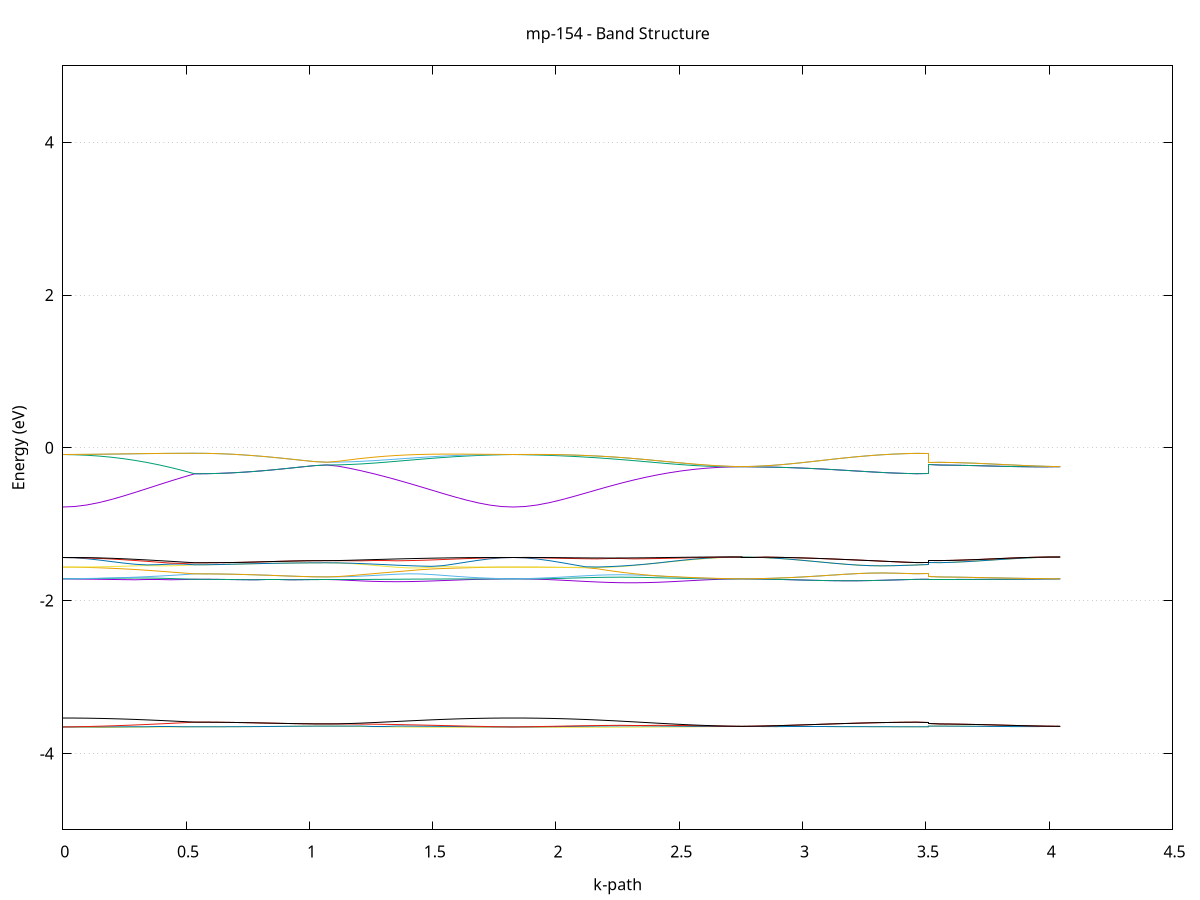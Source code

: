 set title 'mp-154 - Band Structure'
set xlabel 'k-path'
set ylabel 'Energy (eV)'
set grid y
set yrange [-5:5]
set terminal png size 800,600
set output 'mp-154_bands_gnuplot.png'
plot '-' using 1:2 with lines notitle, '-' using 1:2 with lines notitle, '-' using 1:2 with lines notitle, '-' using 1:2 with lines notitle, '-' using 1:2 with lines notitle, '-' using 1:2 with lines notitle, '-' using 1:2 with lines notitle, '-' using 1:2 with lines notitle, '-' using 1:2 with lines notitle, '-' using 1:2 with lines notitle, '-' using 1:2 with lines notitle, '-' using 1:2 with lines notitle, '-' using 1:2 with lines notitle, '-' using 1:2 with lines notitle, '-' using 1:2 with lines notitle, '-' using 1:2 with lines notitle, '-' using 1:2 with lines notitle, '-' using 1:2 with lines notitle, '-' using 1:2 with lines notitle, '-' using 1:2 with lines notitle, '-' using 1:2 with lines notitle, '-' using 1:2 with lines notitle, '-' using 1:2 with lines notitle, '-' using 1:2 with lines notitle, '-' using 1:2 with lines notitle, '-' using 1:2 with lines notitle, '-' using 1:2 with lines notitle, '-' using 1:2 with lines notitle, '-' using 1:2 with lines notitle, '-' using 1:2 with lines notitle, '-' using 1:2 with lines notitle, '-' using 1:2 with lines notitle, '-' using 1:2 with lines notitle, '-' using 1:2 with lines notitle, '-' using 1:2 with lines notitle, '-' using 1:2 with lines notitle, '-' using 1:2 with lines notitle, '-' using 1:2 with lines notitle, '-' using 1:2 with lines notitle, '-' using 1:2 with lines notitle, '-' using 1:2 with lines notitle, '-' using 1:2 with lines notitle
0.000000 -18.252668
0.048634 -18.252468
0.097267 -18.251868
0.145901 -18.250968
0.194535 -18.249768
0.243168 -18.248268
0.291802 -18.246368
0.340436 -18.244368
0.389069 -18.242068
0.437703 -18.239668
0.486337 -18.237168
0.534970 -18.234468
0.534970 -18.234468
0.583604 -18.234468
0.632238 -18.234268
0.680871 -18.233768
0.729505 -18.233168
0.778139 -18.232368
0.826772 -18.231468
0.875406 -18.230468
0.924040 -18.229468
0.972673 -18.228368
1.021307 -18.227468
1.069941 -18.227068
1.069941 -18.227068
1.117226 -18.227868
1.164511 -18.229568
1.211796 -18.231568
1.259081 -18.233768
1.306366 -18.236068
1.353651 -18.238368
1.400937 -18.240668
1.448222 -18.242868
1.495507 -18.244868
1.542792 -18.246768
1.590077 -18.248468
1.637362 -18.249968
1.684647 -18.251068
1.731933 -18.251968
1.779218 -18.252468
1.826503 -18.252668
1.826503 -18.252668
1.875271 -18.252468
1.924039 -18.251968
1.972807 -18.251068
2.021576 -18.249768
2.070344 -18.248268
2.119112 -18.246568
2.167880 -18.244568
2.216648 -18.242468
2.265417 -18.240268
2.314185 -18.237968
2.362953 -18.235768
2.411721 -18.233668
2.460489 -18.231568
2.509258 -18.229868
2.558026 -18.228268
2.606794 -18.227068
2.655562 -18.226168
2.704330 -18.225468
2.753099 -18.225268
2.753099 -18.225268
2.800384 -18.225468
2.847669 -18.225768
2.894954 -18.226268
2.942239 -18.226768
2.989524 -18.227568
3.036809 -18.228368
3.084094 -18.229168
3.131380 -18.230068
3.178665 -18.230968
3.225950 -18.231768
3.273235 -18.232568
3.320520 -18.233268
3.367805 -18.233868
3.415090 -18.234268
3.462376 -18.234468
3.509661 -18.234468
3.509661 -18.227068
3.558294 -18.227068
3.606928 -18.226968
3.655562 -18.226868
3.704195 -18.226768
3.752829 -18.226568
3.801463 -18.226368
3.850096 -18.226168
3.898730 -18.225968
3.947364 -18.225668
3.995997 -18.225468
4.044631 -18.225268
e
0.000000 -18.216168
0.048634 -18.216468
0.097267 -18.217168
0.145901 -18.218068
0.194535 -18.219368
0.243168 -18.220968
0.291802 -18.222768
0.340436 -18.224868
0.389069 -18.227068
0.437703 -18.229468
0.486337 -18.231968
0.534970 -18.234468
0.534970 -18.234468
0.583604 -18.234468
0.632238 -18.234268
0.680871 -18.233768
0.729505 -18.233168
0.778139 -18.232368
0.826772 -18.231468
0.875406 -18.230468
0.924040 -18.229468
0.972673 -18.228368
1.021307 -18.227468
1.069941 -18.227068
1.069941 -18.227068
1.117226 -18.226968
1.164511 -18.226768
1.211796 -18.226268
1.259081 -18.225568
1.306366 -18.224868
1.353651 -18.224068
1.400937 -18.223068
1.448222 -18.222068
1.495507 -18.220968
1.542792 -18.220068
1.590077 -18.219168
1.637362 -18.218268
1.684647 -18.217568
1.731933 -18.216968
1.779218 -18.216468
1.826503 -18.216168
1.826503 -18.216168
1.875271 -18.216468
1.924039 -18.216868
1.972807 -18.217468
2.021576 -18.218068
2.070344 -18.218768
2.119112 -18.219568
2.167880 -18.220368
2.216648 -18.221068
2.265417 -18.221868
2.314185 -18.222668
2.362953 -18.223268
2.411721 -18.223868
2.460489 -18.224468
2.509258 -18.224868
2.558026 -18.225168
2.606794 -18.225368
2.655562 -18.225468
2.704330 -18.225368
2.753099 -18.225268
2.753099 -18.225268
2.800384 -18.225468
2.847669 -18.225768
2.894954 -18.226268
2.942239 -18.226768
2.989524 -18.227568
3.036809 -18.228368
3.084094 -18.229168
3.131380 -18.230068
3.178665 -18.230968
3.225950 -18.231768
3.273235 -18.232568
3.320520 -18.233268
3.367805 -18.233868
3.415090 -18.234268
3.462376 -18.234468
3.509661 -18.234468
3.509661 -18.227068
3.558294 -18.227068
3.606928 -18.226968
3.655562 -18.226868
3.704195 -18.226768
3.752829 -18.226568
3.801463 -18.226368
3.850096 -18.226168
3.898730 -18.225968
3.947364 -18.225668
3.995997 -18.225468
4.044631 -18.225268
e
0.000000 -18.216168
0.048634 -18.216168
0.097267 -18.216168
0.145901 -18.216168
0.194535 -18.216168
0.243168 -18.216068
0.291802 -18.215968
0.340436 -18.215968
0.389069 -18.215868
0.437703 -18.215868
0.486337 -18.215868
0.534970 -18.215768
0.534970 -18.215768
0.583604 -18.215868
0.632238 -18.216168
0.680871 -18.216668
0.729505 -18.217268
0.778139 -18.217968
0.826772 -18.218868
0.875406 -18.219868
0.924040 -18.220868
0.972673 -18.221968
1.021307 -18.222868
1.069941 -18.223268
1.069941 -18.223268
1.117226 -18.223168
1.164511 -18.222968
1.211796 -18.222568
1.259081 -18.222068
1.306366 -18.221568
1.353651 -18.220968
1.400937 -18.220168
1.448222 -18.219468
1.495507 -18.218768
1.542792 -18.218068
1.590077 -18.217468
1.637362 -18.216968
1.684647 -18.216568
1.731933 -18.216368
1.779218 -18.216168
1.826503 -18.216168
1.826503 -18.216168
1.875271 -18.216168
1.924039 -18.216368
1.972807 -18.216668
2.021576 -18.217068
2.070344 -18.217568
2.119112 -18.218168
2.167880 -18.218768
2.216648 -18.219468
2.265417 -18.220168
2.314185 -18.220868
2.362953 -18.221568
2.411721 -18.222268
2.460489 -18.222868
2.509258 -18.223468
2.558026 -18.223968
2.606794 -18.224368
2.655562 -18.224668
2.704330 -18.224968
2.753099 -18.225268
2.753099 -18.225268
2.800384 -18.224868
2.847669 -18.224568
2.894954 -18.224068
2.942239 -18.223468
2.989524 -18.222768
3.036809 -18.221968
3.084094 -18.221168
3.131380 -18.220268
3.178665 -18.219468
3.225950 -18.218568
3.273235 -18.217868
3.320520 -18.217168
3.367805 -18.216568
3.415090 -18.216168
3.462376 -18.215868
3.509661 -18.215768
3.509661 -18.223268
3.558294 -18.223268
3.606928 -18.223268
3.655562 -18.223468
3.704195 -18.223568
3.752829 -18.223768
3.801463 -18.223968
3.850096 -18.224168
3.898730 -18.224368
3.947364 -18.224668
3.995997 -18.224868
4.044631 -18.225268
e
0.000000 -18.216168
0.048634 -18.215968
0.097267 -18.215868
0.145901 -18.215868
0.194535 -18.215768
0.243168 -18.215768
0.291802 -18.215768
0.340436 -18.215868
0.389069 -18.215768
0.437703 -18.215768
0.486337 -18.215768
0.534970 -18.215768
0.534970 -18.215768
0.583604 -18.215868
0.632238 -18.216168
0.680871 -18.216668
0.729505 -18.217268
0.778139 -18.217968
0.826772 -18.218868
0.875406 -18.219868
0.924040 -18.220868
0.972673 -18.221968
1.021307 -18.222868
1.069941 -18.223268
1.069941 -18.223268
1.117226 -18.222668
1.164511 -18.221468
1.211796 -18.220268
1.259081 -18.219168
1.306366 -18.218268
1.353651 -18.217568
1.400937 -18.216968
1.448222 -18.216568
1.495507 -18.216168
1.542792 -18.215968
1.590077 -18.215868
1.637362 -18.215868
1.684647 -18.215768
1.731933 -18.215868
1.779218 -18.215968
1.826503 -18.216168
1.826503 -18.216168
1.875271 -18.215968
1.924039 -18.215868
1.972807 -18.215868
2.021576 -18.216068
2.070344 -18.216368
2.119112 -18.216768
2.167880 -18.217268
2.216648 -18.217868
2.265417 -18.218568
2.314185 -18.219368
2.362953 -18.220068
2.411721 -18.220868
2.460489 -18.221668
2.509258 -18.222468
2.558026 -18.223168
2.606794 -18.223868
2.655562 -18.224368
2.704330 -18.224868
2.753099 -18.225268
2.753099 -18.225268
2.800384 -18.224868
2.847669 -18.224568
2.894954 -18.224068
2.942239 -18.223468
2.989524 -18.222768
3.036809 -18.221968
3.084094 -18.221168
3.131380 -18.220268
3.178665 -18.219468
3.225950 -18.218568
3.273235 -18.217868
3.320520 -18.217168
3.367805 -18.216568
3.415090 -18.216168
3.462376 -18.215868
3.509661 -18.215768
3.509661 -18.223268
3.558294 -18.223268
3.606928 -18.223268
3.655562 -18.223468
3.704195 -18.223568
3.752829 -18.223768
3.801463 -18.223968
3.850096 -18.224168
3.898730 -18.224368
3.947364 -18.224668
3.995997 -18.224868
4.044631 -18.225268
e
0.000000 -3.653868
0.048634 -3.655568
0.097267 -3.656568
0.145901 -3.657068
0.194535 -3.657068
0.243168 -3.656668
0.291802 -3.656068
0.340436 -3.655268
0.389069 -3.654268
0.437703 -3.653368
0.486337 -3.652568
0.534970 -3.651868
0.534970 -3.651868
0.583604 -3.651768
0.632238 -3.651468
0.680871 -3.650868
0.729505 -3.650168
0.778139 -3.649168
0.826772 -3.647968
0.875406 -3.646568
0.924040 -3.645268
0.972673 -3.643968
1.021307 -3.643068
1.069941 -3.642768
1.069941 -3.642768
1.117226 -3.643468
1.164511 -3.645268
1.211796 -3.647568
1.259081 -3.649768
1.306366 -3.651868
1.353651 -3.653668
1.400937 -3.655168
1.448222 -3.656368
1.495507 -3.657268
1.542792 -3.657868
1.590077 -3.658168
1.637362 -3.658068
1.684647 -3.657668
1.731933 -3.656868
1.779218 -3.655668
1.826503 -3.653868
1.826503 -3.653868
1.875271 -3.655668
1.924039 -3.657068
1.972807 -3.657968
2.021576 -3.658368
2.070344 -3.658468
2.119112 -3.658268
2.167880 -3.657868
2.216648 -3.657368
2.265417 -3.656768
2.314185 -3.656068
2.362953 -3.655368
2.411721 -3.654668
2.460489 -3.653968
2.509258 -3.653168
2.558026 -3.652268
2.606794 -3.651068
2.655562 -3.649668
2.704330 -3.648068
2.753099 -3.646268
2.753099 -3.646268
2.800384 -3.647768
2.847669 -3.648868
2.894954 -3.649468
2.942239 -3.649668
2.989524 -3.649668
3.036809 -3.649568
3.084094 -3.649568
3.131380 -3.649468
3.178665 -3.649668
3.225950 -3.649868
3.273235 -3.650268
3.320520 -3.650668
3.367805 -3.651168
3.415090 -3.651568
3.462376 -3.651768
3.509661 -3.651868
3.509661 -3.642768
3.558294 -3.642868
3.606928 -3.643568
3.655562 -3.644468
3.704195 -3.645568
3.752829 -3.646768
3.801463 -3.647868
3.850096 -3.648668
3.898730 -3.648968
3.947364 -3.648768
3.995997 -3.647768
4.044631 -3.646268
e
0.000000 -3.653868
0.048634 -3.653768
0.097267 -3.653568
0.145901 -3.653168
0.194535 -3.652668
0.243168 -3.652168
0.291802 -3.651668
0.340436 -3.651368
0.389069 -3.651168
0.437703 -3.651168
0.486337 -3.651468
0.534970 -3.651868
0.534970 -3.651868
0.583604 -3.651768
0.632238 -3.651468
0.680871 -3.650868
0.729505 -3.650168
0.778139 -3.649168
0.826772 -3.647968
0.875406 -3.646568
0.924040 -3.645268
0.972673 -3.643968
1.021307 -3.643068
1.069941 -3.642768
1.069941 -3.642768
1.117226 -3.642668
1.164511 -3.642468
1.211796 -3.642168
1.259081 -3.641968
1.306366 -3.641968
1.353651 -3.642068
1.400937 -3.642568
1.448222 -3.643568
1.495507 -3.644768
1.542792 -3.646368
1.590077 -3.648068
1.637362 -3.649868
1.684647 -3.651468
1.731933 -3.652768
1.779218 -3.653568
1.826503 -3.653868
1.826503 -3.653868
1.875271 -3.653568
1.924039 -3.652468
1.972807 -3.650668
2.021576 -3.648568
2.070344 -3.646168
2.119112 -3.643868
2.167880 -3.641868
2.216648 -3.640368
2.265417 -3.639568
2.314185 -3.639368
2.362953 -3.639968
2.411721 -3.641168
2.460489 -3.642668
2.509258 -3.644468
2.558026 -3.646068
2.606794 -3.647268
2.655562 -3.647968
2.704330 -3.647568
2.753099 -3.646268
2.753099 -3.646268
2.800384 -3.647768
2.847669 -3.648868
2.894954 -3.649468
2.942239 -3.649668
2.989524 -3.649668
3.036809 -3.649568
3.084094 -3.649568
3.131380 -3.649468
3.178665 -3.649668
3.225950 -3.649868
3.273235 -3.650268
3.320520 -3.650668
3.367805 -3.651168
3.415090 -3.651568
3.462376 -3.651768
3.509661 -3.651868
3.509661 -3.642768
3.558294 -3.642868
3.606928 -3.643568
3.655562 -3.644468
3.704195 -3.645568
3.752829 -3.646768
3.801463 -3.647868
3.850096 -3.648668
3.898730 -3.648968
3.947364 -3.648768
3.995997 -3.647768
4.044631 -3.646268
e
0.000000 -3.653868
0.048634 -3.651568
0.097267 -3.648468
0.145901 -3.644468
0.194535 -3.639868
0.243168 -3.634368
0.291802 -3.628268
0.340436 -3.621568
0.389069 -3.614268
0.437703 -3.606768
0.486337 -3.598868
0.534970 -3.590968
0.534970 -3.590968
0.583604 -3.591368
0.632238 -3.592568
0.680871 -3.594468
0.729505 -3.596968
0.778139 -3.599868
0.826772 -3.603068
0.875406 -3.606268
0.924040 -3.609368
0.972673 -3.611968
1.021307 -3.613768
1.069941 -3.614368
1.069941 -3.614368
1.117226 -3.614568
1.164511 -3.615268
1.211796 -3.616368
1.259081 -3.617968
1.306366 -3.620068
1.353651 -3.622468
1.400937 -3.625368
1.448222 -3.628468
1.495507 -3.631968
1.542792 -3.635568
1.590077 -3.639168
1.637362 -3.642768
1.684647 -3.646168
1.731933 -3.649168
1.779218 -3.651768
1.826503 -3.653868
1.826503 -3.653868
1.875271 -3.651668
1.924039 -3.649168
1.972807 -3.646368
2.021576 -3.643468
2.070344 -3.640668
2.119112 -3.637968
2.167880 -3.635568
2.216648 -3.633768
2.265417 -3.632468
2.314185 -3.631768
2.362953 -3.631768
2.411721 -3.632468
2.460489 -3.633668
2.509258 -3.635268
2.558026 -3.637268
2.606794 -3.639568
2.655562 -3.641768
2.704330 -3.644068
2.753099 -3.646268
2.753099 -3.646268
2.800384 -3.643868
2.847669 -3.640868
2.894954 -3.637168
2.942239 -3.632868
2.989524 -3.628168
3.036809 -3.623168
3.084094 -3.618068
3.131380 -3.612968
3.178665 -3.608268
3.225950 -3.603868
3.273235 -3.600068
3.320520 -3.596868
3.367805 -3.594368
3.415090 -3.592468
3.462376 -3.591368
3.509661 -3.590968
3.509661 -3.614368
3.558294 -3.614868
3.606928 -3.616368
3.655562 -3.618768
3.704195 -3.621868
3.752829 -3.625468
3.801463 -3.629468
3.850096 -3.633468
3.898730 -3.637368
3.947364 -3.640868
3.995997 -3.643768
4.044631 -3.646268
e
0.000000 -3.536968
0.048634 -3.537468
0.097267 -3.539068
0.145901 -3.541768
0.194535 -3.545468
0.243168 -3.549968
0.291802 -3.555268
0.340436 -3.561568
0.389069 -3.568268
0.437703 -3.575568
0.486337 -3.583168
0.534970 -3.590968
0.534970 -3.590968
0.583604 -3.591368
0.632238 -3.592568
0.680871 -3.594468
0.729505 -3.596968
0.778139 -3.599868
0.826772 -3.603068
0.875406 -3.606268
0.924040 -3.609368
0.972673 -3.611968
1.021307 -3.613768
1.069941 -3.614368
1.069941 -3.614368
1.117226 -3.612968
1.164511 -3.609068
1.211796 -3.603568
1.259081 -3.596968
1.306366 -3.589768
1.353651 -3.582368
1.400937 -3.574868
1.448222 -3.567668
1.495507 -3.560868
1.542792 -3.554768
1.590077 -3.549468
1.637362 -3.544968
1.684647 -3.541468
1.731933 -3.538968
1.779218 -3.537468
1.826503 -3.536968
1.826503 -3.536968
1.875271 -3.537468
1.924039 -3.539168
1.972807 -3.541868
2.021576 -3.545568
2.070344 -3.550368
2.119112 -3.556168
2.167880 -3.562868
2.216648 -3.570268
2.265417 -3.578468
2.314185 -3.586968
2.362953 -3.595768
2.411721 -3.604568
2.460489 -3.613068
2.509258 -3.621068
2.558026 -3.628268
2.606794 -3.634568
2.655562 -3.639668
2.704330 -3.643568
2.753099 -3.646268
2.753099 -3.646268
2.800384 -3.643868
2.847669 -3.640868
2.894954 -3.637168
2.942239 -3.632868
2.989524 -3.628168
3.036809 -3.623168
3.084094 -3.618068
3.131380 -3.612968
3.178665 -3.608268
3.225950 -3.603868
3.273235 -3.600068
3.320520 -3.596868
3.367805 -3.594368
3.415090 -3.592468
3.462376 -3.591368
3.509661 -3.590968
3.509661 -3.614368
3.558294 -3.614868
3.606928 -3.616368
3.655562 -3.618768
3.704195 -3.621868
3.752829 -3.625468
3.801463 -3.629468
3.850096 -3.633468
3.898730 -3.637368
3.947364 -3.640868
3.995997 -3.643768
4.044631 -3.646268
e
0.000000 -1.714568
0.048634 -1.716468
0.097267 -1.718468
0.145901 -1.720768
0.194535 -1.723068
0.243168 -1.725368
0.291802 -1.727168
0.340436 -1.728368
0.389069 -1.728368
0.437703 -1.727168
0.486337 -1.724468
0.534970 -1.720568
0.534970 -1.720568
0.583604 -1.721068
0.632238 -1.722368
0.680871 -1.724168
0.729505 -1.726068
0.778139 -1.727668
0.826772 -1.728468
0.875406 -1.728468
0.924040 -1.727568
0.972673 -1.725968
1.021307 -1.724368
1.069941 -1.723768
1.069941 -1.723768
1.117226 -1.727568
1.164511 -1.735068
1.211796 -1.742368
1.259081 -1.747968
1.306366 -1.751368
1.353651 -1.752368
1.400937 -1.751068
1.448222 -1.747868
1.495507 -1.743168
1.542792 -1.737568
1.590077 -1.731768
1.637362 -1.726168
1.684647 -1.721368
1.731933 -1.717768
1.779218 -1.715868
1.826503 -1.714568
1.826503 -1.714568
1.875271 -1.715868
1.924039 -1.719568
1.972807 -1.725268
2.021576 -1.732568
2.070344 -1.740768
2.119112 -1.749068
2.167880 -1.756468
2.216648 -1.762368
2.265417 -1.765868
2.314185 -1.766768
2.362953 -1.764768
2.411721 -1.760168
2.460489 -1.753368
2.509258 -1.745268
2.558026 -1.736668
2.606794 -1.728568
2.655562 -1.721868
2.704330 -1.717368
2.753099 -1.714968
2.753099 -1.714968
2.800384 -1.716668
2.847669 -1.718868
2.894954 -1.721968
2.942239 -1.725668
2.989524 -1.729768
3.036809 -1.733668
3.084094 -1.737068
3.131380 -1.739368
3.178665 -1.740368
3.225950 -1.739868
3.273235 -1.737768
3.320520 -1.734268
3.367805 -1.729968
3.415090 -1.725468
3.462376 -1.721968
3.509661 -1.720568
3.509661 -1.723768
3.558294 -1.723668
3.606928 -1.723368
3.655562 -1.722968
3.704195 -1.722368
3.752829 -1.721668
3.801463 -1.720868
3.850096 -1.719968
3.898730 -1.718968
3.947364 -1.717768
3.995997 -1.716468
4.044631 -1.714968
e
0.000000 -1.714568
0.048634 -1.714068
0.097267 -1.712468
0.145901 -1.710168
0.194535 -1.707568
0.243168 -1.705268
0.291802 -1.703868
0.340436 -1.704268
0.389069 -1.706668
0.437703 -1.710768
0.486337 -1.715768
0.534970 -1.720568
0.534970 -1.720568
0.583604 -1.721068
0.632238 -1.722368
0.680871 -1.724168
0.729505 -1.726068
0.778139 -1.727668
0.826772 -1.728468
0.875406 -1.728468
0.924040 -1.727568
0.972673 -1.725968
1.021307 -1.724368
1.069941 -1.723768
1.069941 -1.723768
1.117226 -1.723668
1.164511 -1.723468
1.211796 -1.723068
1.259081 -1.722268
1.306366 -1.721368
1.353651 -1.720268
1.400937 -1.719168
1.448222 -1.718268
1.495507 -1.717568
1.542792 -1.717168
1.590077 -1.716868
1.637362 -1.716768
1.684647 -1.716568
1.731933 -1.716268
1.779218 -1.715368
1.826503 -1.714568
1.826503 -1.714568
1.875271 -1.715568
1.924039 -1.714768
1.972807 -1.712368
2.021576 -1.708868
2.070344 -1.704568
2.119112 -1.700168
2.167880 -1.696468
2.216648 -1.694068
2.265417 -1.693368
2.314185 -1.694468
2.362953 -1.696968
2.411721 -1.700468
2.460489 -1.704368
2.509258 -1.708168
2.558026 -1.711568
2.606794 -1.714068
2.655562 -1.715568
2.704330 -1.715968
2.753099 -1.714968
2.753099 -1.714968
2.800384 -1.716668
2.847669 -1.718868
2.894954 -1.721968
2.942239 -1.725668
2.989524 -1.729768
3.036809 -1.733668
3.084094 -1.737068
3.131380 -1.739368
3.178665 -1.740368
3.225950 -1.739868
3.273235 -1.737768
3.320520 -1.734268
3.367805 -1.729968
3.415090 -1.725468
3.462376 -1.721968
3.509661 -1.720568
3.509661 -1.723768
3.558294 -1.723668
3.606928 -1.723368
3.655562 -1.722968
3.704195 -1.722368
3.752829 -1.721668
3.801463 -1.720868
3.850096 -1.719968
3.898730 -1.718968
3.947364 -1.717768
3.995997 -1.716468
4.044631 -1.714968
e
0.000000 -1.714568
0.048634 -1.712668
0.097267 -1.710368
0.145901 -1.707468
0.194535 -1.703768
0.243168 -1.699268
0.291802 -1.693668
0.340436 -1.686968
0.389069 -1.679168
0.437703 -1.670368
0.486337 -1.660468
0.534970 -1.649668
0.534970 -1.649668
0.583604 -1.650168
0.632238 -1.651668
0.680871 -1.654168
0.729505 -1.657668
0.778139 -1.662068
0.826772 -1.667368
0.875406 -1.673168
0.924040 -1.679068
0.972673 -1.684468
1.021307 -1.688368
1.069941 -1.689868
1.069941 -1.689868
1.117226 -1.688668
1.164511 -1.684968
1.211796 -1.679068
1.259081 -1.671368
1.306366 -1.662668
1.353651 -1.654368
1.400937 -1.649368
1.448222 -1.650968
1.495507 -1.658768
1.542792 -1.669668
1.590077 -1.681168
1.637362 -1.691768
1.684647 -1.700668
1.731933 -1.707368
1.779218 -1.711968
1.826503 -1.714568
1.826503 -1.714568
1.875271 -1.711768
1.924039 -1.707068
1.972807 -1.700568
2.021576 -1.692668
2.070344 -1.683868
2.119112 -1.674968
2.167880 -1.667368
2.216648 -1.662668
2.265417 -1.661768
2.314185 -1.664568
2.362953 -1.669968
2.411721 -1.676868
2.460489 -1.687368
2.509258 -1.696068
2.558026 -1.702768
2.606794 -1.707768
2.655562 -1.711268
2.704330 -1.713468
2.753099 -1.714968
2.753099 -1.714968
2.800384 -1.713168
2.847669 -1.710168
2.894954 -1.705668
2.942239 -1.699668
2.989524 -1.692168
3.036809 -1.683468
3.084094 -1.673868
3.131380 -1.663768
3.178665 -1.654068
3.225950 -1.645668
3.273235 -1.640068
3.320520 -1.638368
3.367805 -1.640368
3.415090 -1.644368
3.462376 -1.648168
3.509661 -1.649668
3.509661 -1.689868
3.558294 -1.690468
3.606928 -1.692068
3.655562 -1.694468
3.704195 -1.697368
3.752829 -1.700468
3.801463 -1.703468
3.850096 -1.706368
3.898730 -1.708968
3.947364 -1.711268
3.995997 -1.713268
4.044631 -1.714968
e
0.000000 -1.561668
0.048634 -1.562668
0.097267 -1.565468
0.145901 -1.570068
0.194535 -1.576268
0.243168 -1.583868
0.291802 -1.592668
0.340436 -1.602868
0.389069 -1.614168
0.437703 -1.626168
0.486337 -1.638168
0.534970 -1.649668
0.534970 -1.649668
0.583604 -1.650168
0.632238 -1.651668
0.680871 -1.654168
0.729505 -1.657668
0.778139 -1.662068
0.826772 -1.667368
0.875406 -1.673168
0.924040 -1.679068
0.972673 -1.684468
1.021307 -1.688368
1.069941 -1.689868
1.069941 -1.689868
1.117226 -1.684968
1.164511 -1.673968
1.211796 -1.660968
1.259081 -1.647568
1.306366 -1.634468
1.353651 -1.621768
1.400937 -1.608968
1.448222 -1.596168
1.495507 -1.586168
1.542792 -1.579668
1.590077 -1.574568
1.637362 -1.570268
1.684647 -1.566668
1.731933 -1.563968
1.779218 -1.562268
1.826503 -1.561668
1.826503 -1.561668
1.875271 -1.561968
1.924039 -1.562768
1.972807 -1.564168
2.021576 -1.565868
2.070344 -1.567568
2.119112 -1.568568
2.167880 -1.583468
2.216648 -1.607468
2.265417 -1.628768
2.314185 -1.647368
2.362953 -1.663168
2.411721 -1.676468
2.460489 -1.684268
2.509258 -1.691568
2.558026 -1.698368
2.606794 -1.704268
2.655562 -1.709168
2.704330 -1.712768
2.753099 -1.714968
2.753099 -1.714968
2.800384 -1.713168
2.847669 -1.710168
2.894954 -1.705668
2.942239 -1.699668
2.989524 -1.692168
3.036809 -1.683468
3.084094 -1.673868
3.131380 -1.663768
3.178665 -1.654068
3.225950 -1.645668
3.273235 -1.640068
3.320520 -1.638368
3.367805 -1.640368
3.415090 -1.644368
3.462376 -1.648168
3.509661 -1.649668
3.509661 -1.689868
3.558294 -1.690468
3.606928 -1.692068
3.655562 -1.694468
3.704195 -1.697368
3.752829 -1.700468
3.801463 -1.703468
3.850096 -1.706368
3.898730 -1.708968
3.947364 -1.711268
3.995997 -1.713268
4.044631 -1.714968
e
0.000000 -1.561668
0.048634 -1.561268
0.097267 -1.559768
0.145901 -1.557468
0.194535 -1.554168
0.243168 -1.550068
0.291802 -1.545268
0.340436 -1.542268
0.389069 -1.544668
0.437703 -1.544268
0.486337 -1.539468
0.534970 -1.531368
0.534970 -1.531368
0.583604 -1.530468
0.632238 -1.527868
0.680871 -1.524268
0.729505 -1.520368
0.778139 -1.516668
0.826772 -1.513468
0.875406 -1.510668
0.924040 -1.508268
0.972673 -1.506468
1.021307 -1.505368
1.069941 -1.504968
1.069941 -1.504968
1.117226 -1.507668
1.164511 -1.514968
1.211796 -1.525368
1.259081 -1.537768
1.306366 -1.551068
1.353651 -1.563268
1.400937 -1.571668
1.448222 -1.572468
1.495507 -1.562668
1.542792 -1.556268
1.590077 -1.558168
1.637362 -1.559668
1.684647 -1.560668
1.731933 -1.561268
1.779218 -1.561568
1.826503 -1.561668
1.826503 -1.561668
1.875271 -1.561968
1.924039 -1.562568
1.972807 -1.563268
2.021576 -1.563968
2.070344 -1.564068
2.119112 -1.563068
2.167880 -1.567468
2.216648 -1.562968
2.265417 -1.554068
2.314185 -1.541068
2.362953 -1.525068
2.411721 -1.508468
2.460489 -1.492868
2.509258 -1.477168
2.558026 -1.462468
2.606794 -1.449668
2.655562 -1.439368
2.704330 -1.432568
2.753099 -1.429468
2.753099 -1.429468
2.800384 -1.431868
2.847669 -1.437268
2.894954 -1.445868
2.942239 -1.456868
2.989524 -1.469768
3.036809 -1.483768
3.084094 -1.498168
3.131380 -1.512168
3.178665 -1.524968
3.225950 -1.535568
3.273235 -1.542568
3.320520 -1.545068
3.367805 -1.543168
3.415090 -1.538568
3.462376 -1.533668
3.509661 -1.531368
3.509661 -1.504968
3.558294 -1.503268
3.606928 -1.498668
3.655562 -1.491368
3.704195 -1.482268
3.752829 -1.472068
3.801463 -1.461668
3.850096 -1.451868
3.898730 -1.443168
3.947364 -1.436368
3.995997 -1.431768
4.044631 -1.429468
e
0.000000 -1.435868
0.048634 -1.439968
0.097267 -1.451468
0.145901 -1.468368
0.194535 -1.487968
0.243168 -1.507368
0.291802 -1.523768
0.340436 -1.532668
0.389069 -1.529168
0.437703 -1.521868
0.486337 -1.521068
0.534970 -1.531368
0.534970 -1.531368
0.583604 -1.530468
0.632238 -1.527868
0.680871 -1.524268
0.729505 -1.520368
0.778139 -1.516668
0.826772 -1.513468
0.875406 -1.510668
0.924040 -1.508268
0.972673 -1.506468
1.021307 -1.505368
1.069941 -1.504968
1.069941 -1.504968
1.117226 -1.506168
1.164511 -1.509868
1.211796 -1.515268
1.259081 -1.521968
1.306366 -1.529068
1.353651 -1.536168
1.400937 -1.542568
1.448222 -1.547868
1.495507 -1.551668
1.542792 -1.542068
1.590077 -1.519368
1.637362 -1.495268
1.684647 -1.472468
1.731933 -1.453268
1.779218 -1.440368
1.826503 -1.435868
1.826503 -1.435868
1.875271 -1.440868
1.924039 -1.455268
1.972807 -1.476668
2.021576 -1.502368
2.070344 -1.529968
2.119112 -1.557368
2.167880 -1.560268
2.216648 -1.555168
2.265417 -1.547168
2.314185 -1.536468
2.362953 -1.523368
2.411721 -1.507568
2.460489 -1.489768
2.509258 -1.472768
2.558026 -1.457568
2.606794 -1.445068
2.655562 -1.435868
2.704330 -1.430868
2.753099 -1.429468
2.753099 -1.429468
2.800384 -1.431868
2.847669 -1.437268
2.894954 -1.445868
2.942239 -1.456868
2.989524 -1.469768
3.036809 -1.483768
3.084094 -1.498168
3.131380 -1.512168
3.178665 -1.524968
3.225950 -1.535568
3.273235 -1.542568
3.320520 -1.545068
3.367805 -1.543168
3.415090 -1.538568
3.462376 -1.533668
3.509661 -1.531368
3.509661 -1.504968
3.558294 -1.503268
3.606928 -1.498668
3.655562 -1.491368
3.704195 -1.482268
3.752829 -1.472068
3.801463 -1.461668
3.850096 -1.451868
3.898730 -1.443168
3.947364 -1.436368
3.995997 -1.431768
4.044631 -1.429468
e
0.000000 -1.435868
0.048634 -1.437868
0.097267 -1.441768
0.145901 -1.447568
0.194535 -1.455068
0.243168 -1.464168
0.291802 -1.474468
0.340436 -1.485768
0.389069 -1.497668
0.437703 -1.509568
0.486337 -1.513568
0.534970 -1.504568
0.534970 -1.504568
0.583604 -1.504368
0.632238 -1.503368
0.680871 -1.501668
0.729505 -1.498868
0.778139 -1.495068
0.826772 -1.490668
0.875406 -1.486268
0.924040 -1.482468
0.972673 -1.479468
1.021307 -1.477568
1.069941 -1.476968
1.069941 -1.476968
1.117226 -1.477268
1.164511 -1.478168
1.211796 -1.479268
1.259081 -1.480068
1.306366 -1.480068
1.353651 -1.478968
1.400937 -1.476468
1.448222 -1.472668
1.495507 -1.467768
1.542792 -1.461968
1.590077 -1.455868
1.637362 -1.449968
1.684647 -1.444668
1.731933 -1.440468
1.779218 -1.437468
1.826503 -1.435868
1.826503 -1.435868
1.875271 -1.437368
1.924039 -1.439768
1.972807 -1.442768
2.021576 -1.446068
2.070344 -1.449168
2.119112 -1.451968
2.167880 -1.453868
2.216648 -1.454868
2.265417 -1.454868
2.314185 -1.453768
2.362953 -1.451768
2.411721 -1.449068
2.460489 -1.445768
2.509258 -1.442368
2.558026 -1.438868
2.606794 -1.435668
2.655562 -1.432968
2.704330 -1.430668
2.753099 -1.429468
2.753099 -1.429468
2.800384 -1.429468
2.847669 -1.430868
2.894954 -1.433168
2.942239 -1.436368
2.989524 -1.440368
3.036809 -1.445068
3.084094 -1.450468
3.131380 -1.456368
3.178665 -1.462668
3.225950 -1.469368
3.273235 -1.476168
3.320520 -1.483168
3.367805 -1.490168
3.415090 -1.496768
3.462376 -1.502168
3.509661 -1.504568
3.509661 -1.476968
3.558294 -1.475968
3.606928 -1.473168
3.655562 -1.468668
3.704195 -1.462868
3.752829 -1.456268
3.801463 -1.449268
3.850096 -1.442468
3.898730 -1.436668
3.947364 -1.432268
3.995997 -1.429768
4.044631 -1.429468
e
0.000000 -1.435868
0.048634 -1.435668
0.097267 -1.437368
0.145901 -1.440668
0.194535 -1.445568
0.243168 -1.451868
0.291802 -1.459268
0.340436 -1.467568
0.389069 -1.476468
0.437703 -1.485868
0.486337 -1.495268
0.534970 -1.504568
0.534970 -1.504568
0.583604 -1.504368
0.632238 -1.503368
0.680871 -1.501668
0.729505 -1.498868
0.778139 -1.495068
0.826772 -1.490668
0.875406 -1.486268
0.924040 -1.482468
0.972673 -1.479468
1.021307 -1.477568
1.069941 -1.476968
1.069941 -1.476968
1.117226 -1.475468
1.164511 -1.471868
1.211796 -1.467568
1.259081 -1.463168
1.306366 -1.458968
1.353651 -1.454868
1.400937 -1.451168
1.448222 -1.447768
1.495507 -1.444668
1.542792 -1.441968
1.590077 -1.439668
1.637362 -1.437868
1.684647 -1.436468
1.731933 -1.435568
1.779218 -1.435268
1.826503 -1.435868
1.826503 -1.435868
1.875271 -1.435168
1.924039 -1.435468
1.972807 -1.436468
2.021576 -1.437968
2.070344 -1.439668
2.119112 -1.441068
2.167880 -1.442068
2.216648 -1.442468
2.265417 -1.442168
2.314185 -1.441168
2.362953 -1.439568
2.411721 -1.437668
2.460489 -1.435468
2.509258 -1.433368
2.558026 -1.431468
2.606794 -1.429968
2.655562 -1.429068
2.704330 -1.428968
2.753099 -1.429468
2.753099 -1.429468
2.800384 -1.429468
2.847669 -1.430868
2.894954 -1.433168
2.942239 -1.436368
2.989524 -1.440368
3.036809 -1.445068
3.084094 -1.450468
3.131380 -1.456368
3.178665 -1.462668
3.225950 -1.469368
3.273235 -1.476168
3.320520 -1.483168
3.367805 -1.490168
3.415090 -1.496768
3.462376 -1.502168
3.509661 -1.504568
3.509661 -1.476968
3.558294 -1.475968
3.606928 -1.473168
3.655562 -1.468668
3.704195 -1.462868
3.752829 -1.456268
3.801463 -1.449268
3.850096 -1.442468
3.898730 -1.436668
3.947364 -1.432268
3.995997 -1.429768
4.044631 -1.429468
e
0.000000 -0.774868
0.048634 -0.768068
0.097267 -0.748268
0.145901 -0.717568
0.194535 -0.678468
0.243168 -0.633568
0.291802 -0.585068
0.340436 -0.534768
0.389069 -0.483968
0.437703 -0.433968
0.486337 -0.385668
0.534970 -0.339868
0.534970 -0.339868
0.583604 -0.338568
0.632238 -0.334768
0.680871 -0.328468
0.729505 -0.319668
0.778139 -0.308768
0.826772 -0.295768
0.875406 -0.281068
0.924040 -0.265068
0.972673 -0.248468
1.021307 -0.232868
1.069941 -0.224668
1.069941 -0.224668
1.117226 -0.240268
1.164511 -0.268668
1.211796 -0.301668
1.259081 -0.337868
1.306366 -0.376868
1.353651 -0.418368
1.400937 -0.461968
1.448222 -0.507068
1.495507 -0.552968
1.542792 -0.598768
1.590077 -0.643268
1.637362 -0.684668
1.684647 -0.720968
1.731933 -0.749768
1.779218 -0.768468
1.826503 -0.774868
1.826503 -0.774868
1.875271 -0.768068
1.924039 -0.748268
1.972807 -0.718068
2.021576 -0.680468
2.070344 -0.638068
2.119112 -0.593268
2.167880 -0.547968
2.216648 -0.503568
2.265417 -0.461368
2.314185 -0.421968
2.362953 -0.385968
2.411721 -0.353868
2.460489 -0.325768
2.509258 -0.301968
2.558026 -0.282568
2.606794 -0.267468
2.655562 -0.256668
2.704330 -0.249968
2.753099 -0.246468
2.753099 -0.246468
2.800384 -0.248668
2.847669 -0.251068
2.894954 -0.254268
2.942239 -0.258468
2.989524 -0.263968
3.036809 -0.270568
3.084094 -0.278168
3.131380 -0.286568
3.178665 -0.295568
3.225950 -0.304868
3.273235 -0.313968
3.320520 -0.322368
3.367805 -0.329568
3.415090 -0.335168
3.462376 -0.338668
3.509661 -0.339868
3.509661 -0.224668
3.558294 -0.225268
3.606928 -0.227168
3.655562 -0.229968
3.704195 -0.233468
3.752829 -0.237468
3.801463 -0.241368
3.850096 -0.244768
3.898730 -0.247268
3.947364 -0.248668
3.995997 -0.248368
4.044631 -0.246468
e
0.000000 -0.087568
0.048634 -0.090768
0.097267 -0.097168
0.145901 -0.107668
0.194535 -0.122168
0.243168 -0.140968
0.291802 -0.163968
0.340436 -0.191168
0.389069 -0.222568
0.437703 -0.257968
0.486337 -0.297168
0.534970 -0.339868
0.534970 -0.339868
0.583604 -0.338568
0.632238 -0.334768
0.680871 -0.328468
0.729505 -0.319668
0.778139 -0.308768
0.826772 -0.295768
0.875406 -0.281068
0.924040 -0.265068
0.972673 -0.248468
1.021307 -0.232868
1.069941 -0.224668
1.069941 -0.224668
1.117226 -0.223068
1.164511 -0.218168
1.211796 -0.210568
1.259081 -0.200568
1.306366 -0.188968
1.353651 -0.176168
1.400937 -0.163068
1.448222 -0.150068
1.495507 -0.137668
1.542792 -0.126268
1.590077 -0.116068
1.637362 -0.107268
1.684647 -0.100068
1.731933 -0.094268
1.779218 -0.090168
1.826503 -0.087568
1.826503 -0.087568
1.875271 -0.090168
1.924039 -0.093868
1.972807 -0.098868
2.021576 -0.104968
2.070344 -0.112368
2.119112 -0.121068
2.167880 -0.130968
2.216648 -0.142068
2.265417 -0.154368
2.314185 -0.167368
2.362953 -0.180968
2.411721 -0.194668
2.460489 -0.208068
2.509258 -0.220368
2.558026 -0.231068
2.606794 -0.239468
2.655562 -0.245068
2.704330 -0.247468
2.753099 -0.246468
2.753099 -0.246468
2.800384 -0.248668
2.847669 -0.251068
2.894954 -0.254268
2.942239 -0.258468
2.989524 -0.263968
3.036809 -0.270568
3.084094 -0.278168
3.131380 -0.286568
3.178665 -0.295568
3.225950 -0.304868
3.273235 -0.313968
3.320520 -0.322368
3.367805 -0.329568
3.415090 -0.335168
3.462376 -0.338668
3.509661 -0.339868
3.509661 -0.224668
3.558294 -0.225268
3.606928 -0.227168
3.655562 -0.229968
3.704195 -0.233468
3.752829 -0.237468
3.801463 -0.241368
3.850096 -0.244768
3.898730 -0.247268
3.947364 -0.248668
3.995997 -0.248368
4.044631 -0.246468
e
0.000000 -0.087568
0.048634 -0.087168
0.097267 -0.086168
0.145901 -0.084668
0.194535 -0.082668
0.243168 -0.080468
0.291802 -0.078168
0.340436 -0.075968
0.389069 -0.073968
0.437703 -0.072468
0.486337 -0.071468
0.534970 -0.071068
0.534970 -0.071068
0.583604 -0.072368
0.632238 -0.076468
0.680871 -0.082968
0.729505 -0.092068
0.778139 -0.103368
0.826772 -0.116668
0.875406 -0.131568
0.924040 -0.147768
0.972673 -0.164568
1.021307 -0.180268
1.069941 -0.188568
1.069941 -0.188568
1.117226 -0.187168
1.164511 -0.183068
1.211796 -0.176468
1.259081 -0.167968
1.306366 -0.158168
1.353651 -0.147668
1.400937 -0.136868
1.448222 -0.126468
1.495507 -0.116768
1.542792 -0.108168
1.590077 -0.101068
1.637362 -0.095268
1.684647 -0.091068
1.731933 -0.088668
1.779218 -0.087668
1.826503 -0.087568
1.826503 -0.087568
1.875271 -0.087768
1.924039 -0.088468
1.972807 -0.089868
2.021576 -0.092168
2.070344 -0.095668
2.119112 -0.100668
2.167880 -0.107468
2.216648 -0.116668
2.265417 -0.127668
2.314185 -0.139968
2.362953 -0.153568
2.411721 -0.168668
2.460489 -0.184468
2.509258 -0.200068
2.558026 -0.214468
2.606794 -0.226968
2.655562 -0.236668
2.704330 -0.242968
2.753099 -0.246468
2.753099 -0.246468
2.800384 -0.242668
2.847669 -0.235768
2.894954 -0.225468
2.942239 -0.212168
2.989524 -0.196768
3.036809 -0.180068
3.084094 -0.162868
3.131380 -0.145768
3.178665 -0.129768
3.225950 -0.114968
3.273235 -0.101968
3.320520 -0.091068
3.367805 -0.082368
3.415090 -0.076168
3.462376 -0.072368
3.509661 -0.071068
3.509661 -0.188568
3.558294 -0.189468
3.606928 -0.192268
3.655562 -0.196668
3.704195 -0.202468
3.752829 -0.209368
3.801463 -0.216768
3.850096 -0.224268
3.898730 -0.231468
3.947364 -0.237768
3.995997 -0.242868
4.044631 -0.246468
e
0.000000 -0.087568
0.048634 -0.086068
0.097267 -0.084868
0.145901 -0.083368
0.194535 -0.081568
0.243168 -0.079468
0.291802 -0.077368
0.340436 -0.075368
0.389069 -0.073568
0.437703 -0.072168
0.486337 -0.071368
0.534970 -0.071068
0.534970 -0.071068
0.583604 -0.072368
0.632238 -0.076468
0.680871 -0.082968
0.729505 -0.092068
0.778139 -0.103368
0.826772 -0.116668
0.875406 -0.131568
0.924040 -0.147768
0.972673 -0.164568
1.021307 -0.180268
1.069941 -0.188568
1.069941 -0.188568
1.117226 -0.176068
1.164511 -0.156568
1.211796 -0.138568
1.259081 -0.122968
1.306366 -0.110168
1.353651 -0.099968
1.400937 -0.092268
1.448222 -0.086968
1.495507 -0.083668
1.542792 -0.082168
1.590077 -0.081968
1.637362 -0.082668
1.684647 -0.083968
1.731933 -0.085068
1.779218 -0.086068
1.826503 -0.087568
1.826503 -0.087568
1.875271 -0.086168
1.924039 -0.086068
1.972807 -0.087268
2.021576 -0.089868
2.070344 -0.094068
2.119112 -0.099968
2.167880 -0.107468
2.216648 -0.116168
2.265417 -0.126868
2.314185 -0.139368
2.362953 -0.153468
2.411721 -0.168068
2.460489 -0.182868
2.509258 -0.197568
2.558026 -0.211568
2.606794 -0.224068
2.655562 -0.234368
2.704330 -0.241968
2.753099 -0.246468
2.753099 -0.246468
2.800384 -0.242668
2.847669 -0.235768
2.894954 -0.225468
2.942239 -0.212168
2.989524 -0.196768
3.036809 -0.180068
3.084094 -0.162868
3.131380 -0.145768
3.178665 -0.129768
3.225950 -0.114968
3.273235 -0.101968
3.320520 -0.091068
3.367805 -0.082368
3.415090 -0.076168
3.462376 -0.072368
3.509661 -0.071068
3.509661 -0.188568
3.558294 -0.189468
3.606928 -0.192268
3.655562 -0.196668
3.704195 -0.202468
3.752829 -0.209368
3.801463 -0.216768
3.850096 -0.224268
3.898730 -0.231468
3.947364 -0.237768
3.995997 -0.242868
4.044631 -0.246468
e
0.000000 7.271332
0.048634 7.270032
0.097267 7.276832
0.145901 7.291032
0.194535 7.311632
0.243168 7.337232
0.291802 7.365832
0.340436 7.395532
0.389069 7.422232
0.437703 7.444632
0.486337 7.460232
0.534970 7.466332
0.534970 7.466332
0.583604 7.469632
0.632238 7.479232
0.680871 7.495032
0.729505 7.516432
0.778139 7.542832
0.826772 7.573432
0.875406 7.607432
0.924040 7.643532
0.972673 7.680732
1.021307 7.716832
1.069941 7.742432
1.069941 7.742432
1.117226 7.712132
1.164511 7.671532
1.211796 7.629832
1.259081 7.588032
1.306366 7.546632
1.353651 7.506132
1.400937 7.467132
1.448222 7.430032
1.495507 7.395332
1.542792 7.363532
1.590077 7.335132
1.637362 7.310532
1.684647 7.290532
1.731933 7.276532
1.779218 7.269932
1.826503 7.271332
1.826503 7.271332
1.875271 7.270032
1.924039 7.277532
1.972807 7.293332
2.021576 7.317132
2.070344 7.346332
2.119112 7.377032
2.167880 7.411532
2.216648 7.449032
2.265417 7.488432
2.314185 7.529032
2.362953 7.569432
2.411721 7.608632
2.460489 7.645532
2.509258 7.678932
2.558026 7.707932
2.606794 7.731632
2.655562 7.749032
2.704330 7.759832
2.753099 7.763532
2.753099 7.763532
2.800384 7.761632
2.847669 7.756432
2.894954 7.747132
2.942239 7.733432
2.989524 7.714532
3.036809 7.690732
3.084094 7.662732
3.131380 7.632032
3.178665 7.600232
3.225950 7.569332
3.273235 7.540532
3.320520 7.515232
3.367805 7.494432
3.415090 7.479032
3.462376 7.469532
3.509661 7.466332
3.509661 7.742432
3.558294 7.743132
3.606928 7.744932
3.655562 7.747732
3.704195 7.750932
3.752829 7.754132
3.801463 7.756932
3.850096 7.759132
3.898730 7.760732
3.947364 7.761832
3.995997 7.762732
4.044631 7.763532
e
0.000000 7.271332
0.048634 7.274432
0.097267 7.283632
0.145901 7.298632
0.194535 7.318432
0.243168 7.342332
0.291802 7.368732
0.340436 7.396132
0.389069 7.423432
0.437703 7.446532
0.486337 7.461632
0.534970 7.466332
0.534970 7.466332
0.583604 7.469632
0.632238 7.479232
0.680871 7.495032
0.729505 7.516432
0.778139 7.542832
0.826772 7.573432
0.875406 7.607432
0.924040 7.643532
0.972673 7.680732
1.021307 7.716832
1.069941 7.742432
1.069941 7.742432
1.117226 7.734132
1.164511 7.713032
1.211796 7.682632
1.259081 7.645432
1.306366 7.603232
1.353651 7.558232
1.400937 7.512132
1.448222 7.466432
1.495507 7.422932
1.542792 7.383132
1.590077 7.348232
1.637362 7.319732
1.684647 7.298132
1.731933 7.283132
1.779218 7.274232
1.826503 7.271332
1.826503 7.271332
1.875271 7.274432
1.924039 7.283732
1.972807 7.299132
2.021576 7.320132
2.070344 7.348132
2.119112 7.385532
2.167880 7.428032
2.216648 7.474432
2.265417 7.523232
2.314185 7.572832
2.362953 7.621432
2.411721 7.667132
2.460489 7.707432
2.509258 7.738832
2.558026 7.757932
2.606794 7.764932
2.655562 7.765132
2.704330 7.763732
2.753099 7.763532
2.753099 7.763532
2.800384 7.761632
2.847669 7.756432
2.894954 7.747132
2.942239 7.733432
2.989524 7.714532
3.036809 7.690732
3.084094 7.662732
3.131380 7.632032
3.178665 7.600332
3.225950 7.569332
3.273235 7.540532
3.320520 7.515232
3.367805 7.494432
3.415090 7.479032
3.462376 7.469532
3.509661 7.466332
3.509661 7.742432
3.558294 7.743132
3.606928 7.744932
3.655562 7.747732
3.704195 7.750932
3.752829 7.754132
3.801463 7.756932
3.850096 7.759132
3.898730 7.760732
3.947364 7.761832
3.995997 7.762732
4.044631 7.763532
e
0.000000 7.271332
0.048634 7.281132
0.097267 7.299732
0.145901 7.326832
0.194535 7.362132
0.243168 7.404932
0.291802 7.454432
0.340436 7.509432
0.389069 7.568632
0.437703 7.630432
0.486337 7.692532
0.534970 7.751532
0.534970 7.751532
0.583604 7.753032
0.632238 7.757432
0.680871 7.764532
0.729505 7.773632
0.778139 7.783932
0.826772 7.794532
0.875406 7.803632
0.924040 7.808432
0.972673 7.803232
1.021307 7.784832
1.069941 7.764632
1.069941 7.764632
1.117226 7.762432
1.164511 7.751732
1.211796 7.730332
1.259081 7.699732
1.306366 7.662132
1.353651 7.619432
1.400937 7.573532
1.448222 7.526132
1.495507 7.479032
1.542792 7.433632
1.590077 7.391632
1.637362 7.354332
1.684647 7.322832
1.731933 7.298032
1.779218 7.280732
1.826503 7.271332
1.826503 7.271332
1.875271 7.281132
1.924039 7.299332
1.972807 7.325332
2.021576 7.358332
2.070344 7.397532
2.119112 7.441632
2.167880 7.489332
2.216648 7.539232
2.265417 7.589832
2.314185 7.639332
2.362953 7.685932
2.411721 7.727232
2.460489 7.759732
2.509258 7.778032
2.558026 7.781332
2.606794 7.776632
2.655562 7.769532
2.704330 7.765232
2.753099 7.763532
2.753099 7.763532
2.800384 7.765632
2.847669 7.770932
2.894954 7.779032
2.942239 7.789032
2.989524 7.798832
3.036809 7.805432
3.084094 7.805832
3.131380 7.800432
3.178665 7.792432
3.225950 7.783732
3.273235 7.775232
3.320520 7.767432
3.367805 7.760832
3.415090 7.755732
3.462376 7.752632
3.509661 7.751532
3.509661 7.764632
3.558294 7.765132
3.606928 7.766132
3.655562 7.767532
3.704195 7.768732
3.752829 7.769232
3.801463 7.769132
3.850096 7.768332
3.898730 7.767132
3.947364 7.765832
3.995997 7.764632
4.044631 7.763532
e
0.000000 7.954232
0.048634 7.952132
0.097267 7.947332
0.145901 7.939632
0.194535 7.929032
0.243168 7.916132
0.291802 7.901532
0.340436 7.883132
0.389069 7.861932
0.437703 7.836532
0.486337 7.801332
0.534970 7.751532
0.534970 7.751532
0.583604 7.753032
0.632238 7.757532
0.680871 7.764532
0.729505 7.773632
0.778139 7.783932
0.826772 7.794532
0.875406 7.803632
0.924040 7.808432
0.972673 7.803232
1.021307 7.784832
1.069941 7.764632
1.069941 7.764632
1.117226 7.791032
1.164511 7.815832
1.211796 7.827832
1.259081 7.835632
1.306366 7.844032
1.353651 7.854332
1.400937 7.866332
1.448222 7.879432
1.495507 7.893232
1.542792 7.906832
1.590077 7.919632
1.637362 7.931132
1.684647 7.940732
1.731933 7.947932
1.779218 7.952332
1.826503 7.954232
1.826503 7.954232
1.875271 7.952632
1.924039 7.949932
1.972807 7.944532
2.021576 7.937132
2.070344 7.927632
2.119112 7.916332
2.167880 7.903332
2.216648 7.889032
2.265417 7.873632
2.314185 7.857732
2.362953 7.841732
2.411721 7.826032
2.460489 7.811232
2.509258 7.797832
2.558026 7.786132
2.606794 7.776632
2.655562 7.770532
2.704330 7.765832
2.753099 7.763532
2.753099 7.763532
2.800384 7.765632
2.847669 7.770932
2.894954 7.779032
2.942239 7.789032
2.989524 7.798832
3.036809 7.805432
3.084094 7.805832
3.131380 7.800432
3.178665 7.792432
3.225950 7.783732
3.273235 7.775232
3.320520 7.767432
3.367805 7.760832
3.415090 7.755732
3.462376 7.752632
3.509661 7.751532
3.509661 7.764632
3.558294 7.765132
3.606928 7.766232
3.655562 7.767532
3.704195 7.768732
3.752829 7.769232
3.801463 7.769132
3.850096 7.768332
3.898730 7.767132
3.947364 7.765832
3.995997 7.764632
4.044631 7.763532
e
0.000000 7.954232
0.048634 7.952832
0.097267 7.948432
0.145901 7.941132
0.194535 7.930832
0.243168 7.917632
0.291802 7.901632
0.340436 7.886232
0.389069 7.872132
0.437703 7.861432
0.486337 7.857032
0.534970 7.862832
0.534970 7.862832
0.583604 7.862932
0.632238 7.863432
0.680871 7.864032
0.729505 7.864632
0.778139 7.864732
0.826772 7.863932
0.875406 7.861732
0.924040 7.858132
0.972673 7.855332
1.021307 7.855332
1.069941 7.855932
1.069941 7.855932
1.117226 7.855732
1.164511 7.859632
1.211796 7.869032
1.259081 7.881832
1.306366 7.896132
1.353651 7.910132
1.400937 7.922332
1.448222 7.931332
1.495507 7.937432
1.542792 7.941932
1.590077 7.945332
1.637362 7.948132
1.684647 7.950232
1.731933 7.951932
1.779218 7.953432
1.826503 7.954232
1.826503 7.954232
1.875271 7.953132
1.924039 7.950232
1.972807 7.947032
2.021576 7.943232
2.070344 7.938532
2.119112 7.933232
2.167880 7.927032
2.216648 7.920032
2.265417 7.912132
2.314185 7.903532
2.362953 7.891432
2.411721 7.878532
2.460489 7.869732
2.509258 7.870032
2.558026 7.872932
2.606794 7.883032
2.655562 7.896032
2.704330 7.906932
2.753099 7.912832
2.753099 7.912832
2.800384 7.908632
2.847669 7.900832
2.894954 7.889932
2.942239 7.877332
2.989524 7.865532
3.036809 7.857432
3.084094 7.855532
3.131380 7.858132
3.178665 7.861432
3.225950 7.863632
3.273235 7.864632
3.320520 7.864632
3.367805 7.864132
3.415090 7.863432
3.462376 7.862932
3.509661 7.862832
3.509661 7.855932
3.558294 7.856532
3.606928 7.858132
3.655562 7.861232
3.704195 7.865832
3.752829 7.872032
3.801463 7.879532
3.850096 7.887732
3.898730 7.895832
3.947364 7.903032
3.995997 7.908832
4.044631 7.912832
e
0.000000 7.954232
0.048634 7.955932
0.097267 7.959432
0.145901 7.965232
0.194535 7.973132
0.243168 7.982932
0.291802 7.994532
0.340436 8.007632
0.389069 7.968332
0.437703 7.921332
0.486337 7.883432
0.534970 7.862832
0.534970 7.862832
0.583604 7.862932
0.632238 7.863432
0.680871 7.864032
0.729505 7.864632
0.778139 7.864732
0.826772 7.863932
0.875406 7.861732
0.924040 7.858132
0.972673 7.855332
1.021307 7.855332
1.069941 7.855932
1.069941 7.855932
1.117226 7.858032
1.164511 7.868032
1.211796 7.888132
1.259081 7.904832
1.306366 7.914932
1.353651 7.922632
1.400937 7.929732
1.448222 7.936932
1.495507 7.943932
1.542792 7.949232
1.590077 7.952832
1.637362 7.954932
1.684647 7.955732
1.731933 7.955732
1.779218 7.955232
1.826503 7.954232
1.826503 7.954232
1.875271 7.955132
1.924039 7.955032
1.972807 7.954032
2.021576 7.951832
2.070344 7.948332
2.119112 7.943332
2.167880 7.936532
2.216648 7.927832
2.265417 7.917232
2.314185 7.904832
2.362953 7.894132
2.411721 7.884332
2.460489 7.875532
2.509258 7.870432
2.558026 7.880832
2.606794 7.895032
2.655562 7.906632
2.704330 7.910932
2.753099 7.912832
2.753099 7.912832
2.800384 7.908632
2.847669 7.900832
2.894954 7.889932
2.942239 7.877332
2.989524 7.865532
3.036809 7.857432
3.084094 7.855532
3.131380 7.858132
3.178665 7.861432
3.225950 7.863632
3.273235 7.864632
3.320520 7.864632
3.367805 7.864132
3.415090 7.863432
3.462376 7.862932
3.509661 7.862832
3.509661 7.855932
3.558294 7.856532
3.606928 7.858132
3.655562 7.861232
3.704195 7.865832
3.752829 7.872032
3.801463 7.879532
3.850096 7.887732
3.898730 7.895832
3.947364 7.903032
3.995997 7.908832
4.044631 7.912832
e
0.000000 8.176032
0.048634 8.172832
0.097267 8.163332
0.145901 8.147032
0.194535 8.124032
0.243168 8.094232
0.291802 8.057632
0.340436 8.015132
0.389069 8.021932
0.437703 8.037032
0.486337 8.052832
0.534970 8.068732
0.534970 8.068732
0.583604 8.066132
0.632238 8.058532
0.680871 8.046032
0.729505 8.029232
0.778139 8.008732
0.826772 7.985532
0.875406 7.961232
0.924040 7.938632
0.972673 7.921032
1.021307 7.910532
1.069941 7.907132
1.069941 7.907132
1.117226 7.908732
1.164511 7.913932
1.211796 7.925432
1.259081 7.948232
1.306366 7.979132
1.353651 8.005132
1.400937 8.027432
1.448222 8.050632
1.495507 8.074332
1.542792 8.097532
1.590077 8.119132
1.637362 8.138432
1.684647 8.154332
1.731933 8.166232
1.779218 8.173532
1.826503 8.176032
1.826503 8.176032
1.875271 8.173932
1.924039 8.167532
1.972807 8.157032
2.021576 8.142732
2.070344 8.124732
2.119112 8.103732
2.167880 8.080432
2.216648 8.055332
2.265417 8.029532
2.314185 8.004232
2.362953 7.980432
2.411721 7.959632
2.460489 7.942532
2.509258 7.929632
2.558026 7.920432
2.606794 7.914532
2.655562 7.911432
2.704330 7.912832
2.753099 7.912832
2.753099 7.912832
2.800384 7.915332
2.847669 7.918132
2.894954 7.922032
2.942239 7.927332
2.989524 7.934332
3.036809 7.943232
3.084094 7.954632
3.131380 7.968632
3.178665 7.984932
3.225950 8.002432
3.273235 8.019732
3.320520 8.035932
3.367805 8.049532
3.415090 8.060032
3.462376 8.066532
3.509661 8.068732
3.509661 7.907132
3.558294 7.907132
3.606928 7.907132
3.655562 7.907432
3.704195 7.908132
3.752829 7.909232
3.801463 7.910932
3.850096 7.912832
3.898730 7.914532
3.947364 7.915332
3.995997 7.915032
4.044631 7.912832
e
0.000000 8.176032
0.048634 8.175032
0.097267 8.171832
0.145901 8.166732
0.194535 8.159632
0.243168 8.150632
0.291802 8.140032
0.340436 8.127832
0.389069 8.114432
0.437703 8.099832
0.486337 8.084532
0.534970 8.068732
0.534970 8.068732
0.583604 8.066132
0.632238 8.058532
0.680871 8.046032
0.729505 8.029232
0.778139 8.008732
0.826772 7.985532
0.875406 7.961232
0.924040 7.938632
0.972673 7.921032
1.021307 7.910532
1.069941 7.907132
1.069941 7.907132
1.117226 7.913232
1.164511 7.927732
1.211796 7.945432
1.259081 7.964332
1.306366 7.984232
1.353651 8.011632
1.400937 8.042632
1.448222 8.071232
1.495507 8.096632
1.542792 8.118432
1.590077 8.136632
1.637362 8.151232
1.684647 8.162332
1.731933 8.170032
1.779218 8.174532
1.826503 8.176032
1.826503 8.176032
1.875271 8.173932
1.924039 8.167732
1.972807 8.157632
2.021576 8.143932
2.070344 8.127132
2.119112 8.107932
2.167880 8.086932
2.216648 8.064932
2.265417 8.042932
2.314185 8.021732
2.362953 8.001932
2.411721 7.984032
2.460489 7.968132
2.509258 7.954132
2.558026 7.941932
2.606794 7.931732
2.655562 7.923332
2.704330 7.917032
2.753099 7.912832
2.753099 7.912832
2.800384 7.915432
2.847669 7.918132
2.894954 7.922032
2.942239 7.927432
2.989524 7.934332
3.036809 7.943232
3.084094 7.954632
3.131380 7.968632
3.178665 7.984932
3.225950 8.002432
3.273235 8.019732
3.320520 8.035932
3.367805 8.049632
3.415090 8.060032
3.462376 8.066532
3.509661 8.068732
3.509661 7.907132
3.558294 7.907132
3.606928 7.907132
3.655562 7.907432
3.704195 7.908132
3.752829 7.909232
3.801463 7.910932
3.850096 7.912832
3.898730 7.914532
3.947364 7.915432
3.995997 7.915032
4.044631 7.912832
e
0.000000 10.586632
0.048634 10.590532
0.097267 10.602532
0.145901 10.623432
0.194535 10.654432
0.243168 10.696832
0.291802 10.752232
0.340436 10.821932
0.389069 10.906832
0.437703 11.007632
0.486337 11.124832
0.534970 11.258332
0.534970 11.258332
0.583604 11.262132
0.632238 11.273732
0.680871 11.293432
0.729505 11.321832
0.778139 11.359732
0.826772 11.407932
0.875406 11.467432
0.924040 11.539032
0.972673 11.623432
1.021307 11.720432
1.069941 11.809532
1.069941 11.809532
1.117226 11.674332
1.164511 11.525832
1.211796 11.386832
1.259081 11.258432
1.306366 11.141232
1.353651 11.035732
1.400937 10.942132
1.448222 10.860532
1.495507 10.790932
1.542792 10.732732
1.590077 10.685532
1.637362 10.648432
1.684647 10.620632
1.731933 10.601532
1.779218 10.590332
1.826503 10.586632
1.826503 10.586632
1.875271 10.590532
1.924039 10.602432
1.972807 10.622632
2.021576 10.651732
2.070344 10.690532
2.119112 10.739532
2.167880 10.799732
2.216648 10.871632
2.265417 10.955632
2.314185 11.052132
2.362953 11.161032
2.411721 11.281732
2.460489 11.413332
2.509258 11.554032
2.558026 11.700532
2.606794 11.846932
2.655562 11.982032
2.704330 12.085132
2.753099 12.126132
2.753099 12.126132
2.800384 12.101232
2.847669 12.037932
2.894954 11.951632
2.942239 11.856232
2.989524 11.760532
3.036809 11.669932
3.084094 11.587132
3.131380 11.513632
3.178665 11.450132
3.225950 11.396532
3.273235 11.352532
3.320520 11.317632
3.367805 11.291232
3.415090 11.272832
3.462376 11.261932
3.509661 11.258332
3.509661 11.809532
3.558294 11.813832
3.606928 11.826532
3.655562 11.847332
3.704195 11.875832
3.752829 11.911032
3.801463 11.951632
3.850096 11.995632
3.898730 12.039932
3.947364 12.080232
3.995997 12.110832
4.044631 12.126132
e
0.000000 13.282932
0.048634 13.197132
0.097267 13.020432
0.145901 12.807432
0.194535 12.584932
0.243168 12.363832
0.291802 12.149432
0.340436 11.944732
0.389069 11.752032
0.437703 11.572732
0.486337 11.407832
0.534970 11.258332
0.534970 11.258332
0.583604 11.262132
0.632238 11.273732
0.680871 11.293432
0.729505 11.321832
0.778139 11.359632
0.826772 11.407932
0.875406 11.467432
0.924040 11.539032
0.972673 11.623432
1.021307 11.720432
1.069941 11.809532
1.069941 11.809532
1.117226 11.817732
1.164511 11.842132
1.211796 11.882432
1.259081 11.938132
1.306366 12.008432
1.353651 12.092532
1.400937 12.189732
1.448222 12.299032
1.495507 12.419232
1.542792 12.549032
1.590077 12.686532
1.637362 12.828932
1.684647 12.971932
1.731933 13.107332
1.779218 13.219932
1.826503 13.282932
1.826503 13.282932
1.875271 13.221632
1.924039 13.116532
1.972807 12.991532
2.021576 12.860632
2.070344 12.731832
2.119112 12.609632
2.167880 12.497332
2.216648 12.397132
2.265417 12.310532
2.314185 12.238532
2.362953 12.181632
2.411721 12.139832
2.460489 12.112332
2.509258 12.097932
2.558026 12.094332
2.606794 12.098832
2.655562 12.108032
2.704330 12.118132
2.753099 12.126132
2.753099 12.126132
2.800384 12.101232
2.847669 12.037932
2.894954 11.951632
2.942239 11.856232
2.989524 11.760532
3.036809 11.669932
3.084094 11.587132
3.131380 11.513632
3.178665 11.450132
3.225950 11.396532
3.273235 11.352532
3.320520 11.317632
3.367805 11.291232
3.415090 11.272832
3.462376 11.261932
3.509661 11.258332
3.509661 11.809532
3.558294 11.813832
3.606928 11.826532
3.655562 11.847332
3.704195 11.875832
3.752829 11.911032
3.801463 11.951632
3.850096 11.995632
3.898730 12.040032
3.947364 12.080232
3.995997 12.110832
4.044631 12.126132
e
0.000000 13.282932
0.048634 13.288232
0.097267 13.283732
0.145901 13.274432
0.194535 13.265232
0.243168 13.259532
0.291802 13.260032
0.340436 13.269432
0.389069 13.289632
0.437703 13.322032
0.486337 13.366832
0.534970 13.422432
0.534970 13.422432
0.583604 13.375532
0.632238 13.257132
0.680871 13.101832
0.729505 12.930832
0.778139 12.755032
0.826772 12.580532
0.875406 12.411632
0.924040 12.251032
0.972673 12.100932
1.021307 11.963732
1.069941 11.861132
1.069941 11.861132
1.117226 11.869732
1.164511 11.895632
1.211796 11.938232
1.259081 11.997032
1.306366 12.070932
1.353651 12.159232
1.400937 12.260632
1.448222 12.374232
1.495507 12.498432
1.542792 12.631732
1.590077 12.771732
1.637362 12.914832
1.684647 13.054532
1.731933 13.178732
1.779218 13.263432
1.826503 13.282932
1.826503 13.282932
1.875271 13.272832
1.924039 13.204732
1.972807 13.094632
2.021576 12.968832
2.070344 12.840032
2.119112 12.715532
2.167880 12.599532
2.216648 12.494532
2.265417 12.402432
2.314185 12.324332
2.362953 12.260732
2.411721 12.211532
2.460489 12.176032
2.509258 12.153032
2.558026 12.140232
2.606794 12.134632
2.655562 12.132632
2.704330 12.130732
2.753099 12.126132
2.753099 12.126132
2.800384 12.134332
2.847669 12.155032
2.894954 12.189332
2.942239 12.236732
2.989524 12.296832
3.036809 12.369132
3.084094 12.453032
3.131380 12.548032
3.178665 12.653332
3.225950 12.768332
3.273235 12.891632
3.320520 13.021232
3.367805 13.153232
3.415090 13.279232
3.462376 13.380532
3.509661 13.422432
3.509661 11.861132
3.558294 11.865132
3.606928 11.877132
3.655562 11.896732
3.704195 11.923432
3.752829 11.956232
3.801463 11.993632
3.850096 12.033132
3.898730 12.071332
3.947364 12.103332
3.995997 12.123232
4.044631 12.126132
e
0.000000 13.282932
0.048634 13.290032
0.097267 13.304032
0.145901 13.329832
0.194535 13.364732
0.243168 13.407232
0.291802 13.454832
0.340436 13.502132
0.389069 13.535632
0.437703 13.529732
0.486337 13.482532
0.534970 13.422432
0.534970 13.422432
0.583604 13.375532
0.632238 13.257132
0.680871 13.101832
0.729505 12.930832
0.778139 12.755032
0.826772 12.580632
0.875406 12.411632
0.924040 12.251032
0.972673 12.100932
1.021307 11.963732
1.069941 11.861132
1.069941 11.861132
1.117226 12.005132
1.164511 12.180032
1.211796 12.362732
1.259081 12.551732
1.306366 12.745132
1.353651 12.940732
1.400937 13.134032
1.448222 13.313632
1.495507 13.433332
1.542792 13.437232
1.590077 13.400932
1.637362 13.362932
1.684647 13.330832
1.731933 13.307032
1.779218 13.292932
1.826503 13.282932
1.826503 13.282932
1.875271 13.276232
1.924039 13.244332
1.972807 13.201932
2.021576 13.149432
2.070344 13.089332
2.119112 13.022532
2.167880 12.948732
2.216648 12.867432
2.265417 12.779032
2.314185 12.685132
2.362953 12.588832
2.411721 12.494232
2.460489 12.405032
2.509258 12.324732
2.558026 12.255832
2.606794 12.200432
2.655562 12.159932
2.704330 12.135232
2.753099 12.126132
2.753099 12.126132
2.800384 12.134332
2.847669 12.155032
2.894954 12.189332
2.942239 12.236732
2.989524 12.296832
3.036809 12.369132
3.084094 12.453032
3.131380 12.548032
3.178665 12.653332
3.225950 12.768332
3.273235 12.891632
3.320520 13.021232
3.367805 13.153232
3.415090 13.279232
3.462376 13.380532
3.509661 13.422432
3.509661 11.861132
3.558294 11.865132
3.606928 11.877132
3.655562 11.896732
3.704195 11.923432
3.752829 11.956232
3.801463 11.993632
3.850096 12.033132
3.898730 12.071332
3.947364 12.103332
3.995997 12.123232
4.044631 12.126132
e
0.000000 14.118332
0.048634 14.108332
0.097267 14.103732
0.145901 14.085732
0.194535 14.059632
0.243168 14.022532
0.291802 13.968432
0.340436 13.898532
0.389069 13.835732
0.437703 13.818332
0.486337 13.856232
0.534970 13.924432
0.534970 13.924432
0.583604 13.920932
0.632238 13.924632
0.680871 13.942332
0.729505 13.972032
0.778139 14.011732
0.826772 14.060032
0.875406 14.115832
0.924040 14.177432
0.972673 14.242632
1.021307 14.304032
1.069941 14.335632
1.069941 14.335632
1.117226 14.274532
1.164511 14.171532
1.211796 14.066932
1.259081 13.966832
1.306366 13.872932
1.353651 13.786632
1.400937 13.710432
1.448222 13.652832
1.495507 13.655532
1.542792 13.766632
1.590077 13.899232
1.637362 14.002032
1.684647 14.064032
1.731933 14.094632
1.779218 14.106532
1.826503 14.118332
1.826503 14.118332
1.875271 14.119632
1.924039 14.160732
1.972807 14.184132
2.021576 14.158732
2.070344 14.070732
2.119112 13.949732
2.167880 13.821532
2.216648 13.700032
2.265417 13.592332
2.314185 13.501032
2.362953 13.426132
2.411721 13.365732
2.460489 13.317632
2.509258 13.279632
2.558026 13.250332
2.606794 13.228332
2.655562 13.213132
2.704330 13.204232
2.753099 13.202532
2.753099 13.202532
2.800384 13.205032
2.847669 13.218432
2.894954 13.240832
2.942239 13.272132
2.989524 13.312232
3.036809 13.360732
3.084094 13.417032
3.131380 13.480232
3.178665 13.548732
3.225950 13.620532
3.273235 13.692832
3.320520 13.762032
3.367805 13.824032
3.415090 13.874632
3.462376 13.910032
3.509661 13.924432
3.509661 14.335632
3.558294 14.295832
3.606928 14.191932
3.655562 14.052332
3.704195 13.898832
3.752829 13.744532
3.801463 13.597732
3.850096 13.465132
3.898730 13.352532
3.947364 13.266832
3.995997 13.215032
4.044631 13.202532
e
0.000000 14.118332
0.048634 14.114632
0.097267 14.116832
0.145901 14.130632
0.194535 14.145432
0.243168 14.158032
0.291802 14.165732
0.340436 14.167332
0.389069 14.148332
0.437703 14.094832
0.486337 14.006332
0.534970 13.924432
0.534970 13.924432
0.583604 13.920932
0.632238 13.924632
0.680871 13.942332
0.729505 13.972032
0.778139 14.011732
0.826772 14.060032
0.875406 14.115832
0.924040 14.177432
0.972673 14.242632
1.021307 14.304032
1.069941 14.335632
1.069941 14.335632
1.117226 14.337032
1.164511 14.341332
1.211796 14.348432
1.259081 14.357932
1.306366 14.369732
1.353651 14.383032
1.400937 14.396832
1.448222 14.409732
1.495507 14.420932
1.542792 14.433432
1.590077 14.456732
1.637362 14.451432
1.684647 14.337332
1.731933 14.218732
1.779218 14.136632
1.826503 14.118332
1.826503 14.118332
1.875271 14.130632
1.924039 14.187032
1.972807 14.287532
2.021576 14.375232
2.070344 14.395032
2.119112 14.347232
2.167880 14.264332
2.216648 14.162532
2.265417 14.049832
2.314185 13.931132
2.362953 13.810532
2.411721 13.691432
2.460489 13.577232
2.509258 13.471332
2.558026 13.377432
2.606794 13.299432
2.655562 13.241732
2.704330 13.208532
2.753099 13.202532
2.753099 13.202532
2.800384 13.205032
2.847669 13.218432
2.894954 13.240832
2.942239 13.272132
2.989524 13.312232
3.036809 13.360732
3.084094 13.417032
3.131380 13.480232
3.178665 13.548732
3.225950 13.620532
3.273235 13.692832
3.320520 13.762032
3.367805 13.824032
3.415090 13.874632
3.462376 13.910032
3.509661 13.924432
3.509661 14.335632
3.558294 14.295832
3.606928 14.191932
3.655562 14.052332
3.704195 13.898832
3.752829 13.744532
3.801463 13.597732
3.850096 13.465132
3.898730 13.352532
3.947364 13.266832
3.995997 13.215032
4.044631 13.202532
e
0.000000 14.118332
0.048634 14.210332
0.097267 14.388732
0.145901 14.540132
0.194535 14.442432
0.243168 14.331232
0.291802 14.239932
0.340436 14.180232
0.389069 14.162332
0.437703 14.134432
0.486337 14.131832
0.534970 14.136632
0.534970 14.136632
0.583604 14.185432
0.632238 14.295732
0.680871 14.426132
0.729505 14.557432
0.778139 14.677432
0.826772 14.763532
0.875406 14.768632
0.924040 14.706032
0.972673 14.626532
1.021307 14.553732
1.069941 14.518032
1.069941 14.518032
1.117226 14.519332
1.164511 14.523232
1.211796 14.529232
1.259081 14.536332
1.306366 14.543432
1.353651 14.548632
1.400937 14.549832
1.448222 14.546232
1.495507 14.541232
1.542792 14.536532
1.590077 14.518132
1.637362 14.495532
1.684647 14.448332
1.731933 14.310632
1.779218 14.188932
1.826503 14.118332
1.826503 14.118332
1.875271 14.187632
1.924039 14.302632
1.972807 14.435232
2.021576 14.545532
2.070344 14.556532
2.119112 14.496232
2.167880 14.406532
2.216648 14.298732
2.265417 14.178632
2.314185 14.051232
2.362953 13.920432
2.411721 13.790232
2.460489 13.664132
2.509258 13.545732
2.558026 13.438532
2.606794 13.346532
2.655562 13.273932
2.704330 13.224932
2.753099 13.202532
2.753099 13.202532
2.800384 13.238532
2.847669 13.332132
2.894954 13.468532
2.942239 13.633232
2.989524 13.816432
3.036809 14.011432
3.084094 14.213332
3.131380 14.417232
3.178665 14.617632
3.225950 14.801932
3.273235 14.865932
3.320520 14.691532
3.367805 14.498132
3.415090 14.324432
3.462376 14.191232
3.509661 14.136632
3.509661 14.518032
3.558294 14.463432
3.606928 14.331032
3.655562 14.166332
3.704195 13.993432
3.752829 13.824132
3.801463 13.664832
3.850096 13.520632
3.898730 13.396432
3.947364 13.297832
3.995997 13.231232
4.044631 13.202532
e
0.000000 14.741132
0.048634 14.717632
0.097267 14.651732
0.145901 14.554932
0.194535 14.525532
0.243168 14.455532
0.291802 14.371232
0.340436 14.280732
0.389069 14.188932
0.437703 14.155932
0.486337 14.145532
0.534970 14.136632
0.534970 14.136632
0.583604 14.185432
0.632238 14.295732
0.680871 14.426132
0.729505 14.557432
0.778139 14.677432
0.826772 14.763532
0.875406 14.768632
0.924040 14.706032
0.972673 14.626532
1.021307 14.553732
1.069941 14.518032
1.069941 14.518032
1.117226 14.584032
1.164511 14.698232
1.211796 14.803732
1.259081 14.842732
1.306366 14.805532
1.353651 14.753032
1.400937 14.711632
1.448222 14.689132
1.495507 14.683832
1.542792 14.688732
1.590077 14.697032
1.637362 14.633032
1.684647 14.601932
1.731933 14.667432
1.779218 14.721032
1.826503 14.741132
1.826503 14.741132
1.875271 14.722332
1.924039 14.674632
1.972807 14.627332
2.021576 14.629732
2.070344 14.703832
2.119112 14.827432
2.167880 14.980432
2.216648 15.149432
2.265417 15.249532
2.314185 15.035632
2.362953 14.776332
2.411721 14.517332
2.460489 14.263632
2.509258 14.018132
2.558026 13.785032
2.606794 13.570632
2.655562 13.386532
2.704330 13.254032
2.753099 13.202532
2.753099 13.202532
2.800384 13.238532
2.847669 13.332132
2.894954 13.468532
2.942239 13.633232
2.989524 13.816432
3.036809 14.011432
3.084094 14.213332
3.131380 14.417232
3.178665 14.617632
3.225950 14.801932
3.273235 14.865932
3.320520 14.691532
3.367805 14.498132
3.415090 14.324432
3.462376 14.191232
3.509661 14.136632
3.509661 14.518032
3.558294 14.463432
3.606928 14.331032
3.655562 14.166332
3.704195 13.993432
3.752829 13.824132
3.801463 13.664832
3.850096 13.520632
3.898730 13.396432
3.947364 13.297832
3.995997 13.231232
4.044631 13.202532
e
0.000000 14.741132
0.048634 14.728632
0.097267 14.706832
0.145901 14.731032
0.194535 14.823832
0.243168 14.883432
0.291802 14.951332
0.340436 15.031132
0.389069 15.123832
0.437703 15.229532
0.486337 15.348232
0.534970 15.479832
0.534970 15.479832
0.583604 15.456232
0.632238 15.393132
0.680871 15.306232
0.729505 15.210132
0.778139 15.118132
0.826772 15.055332
0.875406 15.071832
0.924040 15.157032
0.972673 15.263032
1.021307 15.369332
1.069941 15.433132
1.069941 15.433132
1.117226 15.346532
1.164511 15.228632
1.211796 15.145332
1.259081 15.151132
1.306366 15.229732
1.353651 15.232132
1.400937 15.178032
1.448222 15.099332
1.495507 14.998632
1.542792 14.880532
1.590077 14.756532
1.637362 14.702632
1.684647 14.706632
1.731933 14.718132
1.779218 14.731332
1.826503 14.741132
1.826503 14.741132
1.875271 14.729432
1.924039 14.711632
1.972807 14.694232
2.021576 14.700732
2.070344 14.774232
2.119112 14.910232
2.167880 15.076332
2.216648 15.258632
2.265417 15.436332
2.314185 15.591932
2.362953 15.811232
2.411721 16.048432
2.460489 16.299032
2.509258 16.561432
2.558026 16.834132
2.606794 17.115932
2.655562 17.405032
2.704330 17.695232
2.753099 17.930932
2.753099 17.931832
2.800384 17.701632
2.847669 17.400632
2.894954 17.092032
2.942239 16.788032
2.989524 16.492232
3.036809 16.206332
3.084094 15.930932
3.131380 15.666932
3.178665 15.416032
3.225950 15.186132
3.273235 15.075332
3.320520 15.195132
3.367805 15.319932
3.415090 15.410832
3.462376 15.463132
3.509661 15.479832
3.509661 15.433132
3.558294 15.497032
3.606928 15.657032
3.655562 15.868332
3.704195 16.106932
3.752829 16.361932
3.801463 16.627532
3.850096 16.900032
3.898730 17.175832
3.947364 17.450832
3.995997 17.716932
4.044631 17.930432
e
0.000000 14.741132
0.048634 14.750532
0.097267 14.770032
0.145901 14.809532
0.194535 14.963032
0.243168 15.216132
0.291802 15.485432
0.340436 15.759032
0.389069 15.950432
0.437703 15.781432
0.486337 15.624332
0.534970 15.479832
0.534970 15.479832
0.583604 15.456232
0.632238 15.393132
0.680871 15.306332
0.729505 15.210132
0.778139 15.118132
0.826772 15.055332
0.875406 15.071832
0.924040 15.157032
0.972673 15.263032
1.021307 15.369332
1.069941 15.433132
1.069941 15.433132
1.117226 15.428332
1.164511 15.414332
1.211796 15.393032
1.259081 15.368532
1.306366 15.367132
1.353651 15.397832
1.400937 15.314232
1.448222 15.211832
1.495507 15.093432
1.542792 14.963532
1.590077 14.835432
1.637362 14.756232
1.684647 14.742732
1.731933 14.745032
1.779218 14.745732
1.826503 14.741132
1.826503 14.741132
1.875271 14.744732
1.924039 14.739632
1.972807 14.728332
2.021576 14.734732
2.070344 14.827732
2.119112 14.976832
2.167880 15.141732
2.216648 15.315532
2.265417 15.453332
2.314185 15.659932
2.362953 15.878832
2.411721 16.110832
2.460489 16.344132
2.509258 16.590032
2.558026 16.850432
2.606794 17.124732
2.655562 17.410732
2.704330 17.703032
2.753099 17.932332
2.753099 17.935432
2.800384 17.708432
2.847669 17.401532
2.894954 17.092632
2.942239 16.788032
2.989524 16.492232
3.036809 16.206332
3.084094 15.930932
3.131380 15.666932
3.178665 15.416032
3.225950 15.186132
3.273235 15.075332
3.320520 15.195132
3.367805 15.319932
3.415090 15.410832
3.462376 15.463232
3.509661 15.479832
3.509661 15.433132
3.558294 15.497032
3.606928 15.657032
3.655562 15.868332
3.704195 16.106932
3.752829 16.361932
3.801463 16.627532
3.850096 16.900232
3.898730 17.175832
3.947364 17.451132
3.995997 17.719232
4.044631 17.931932
e
0.000000 16.881232
0.048634 16.872032
0.097267 16.841032
0.145901 16.779232
0.194535 16.666932
0.243168 16.503732
0.291802 16.317332
0.340436 16.130132
0.389069 16.031432
0.437703 16.289432
0.486337 16.463632
0.534970 16.524032
0.534970 16.524032
0.583604 16.550332
0.632238 16.602532
0.680871 16.582632
0.729505 16.479332
0.778139 16.349032
0.826772 16.210132
0.875406 16.069732
0.924040 15.931532
0.972673 15.798832
1.021307 15.678132
1.069941 15.609732
1.069941 15.609732
1.117226 15.604232
1.164511 15.587832
1.211796 15.560232
1.259081 15.520832
1.306366 15.468632
1.353651 15.481232
1.400937 15.656132
1.448222 15.855132
1.495507 16.070032
1.542792 16.298232
1.590077 16.537832
1.637362 16.783832
1.684647 16.869232
1.731933 16.883132
1.779218 16.881932
1.826503 16.881332
1.826503 16.882832
1.875271 16.887432
1.924039 16.903832
1.972807 16.927932
2.021576 16.726832
2.070344 16.441632
2.119112 16.159432
2.167880 15.882032
2.216648 15.614032
2.265417 15.498132
2.314185 15.691032
2.362953 15.895432
2.411721 16.112832
2.460489 16.356532
2.509258 16.616632
2.558026 16.891432
2.606794 17.180232
2.655562 17.481332
2.704330 17.784632
2.753099 17.934832
2.753099 17.967032
2.800384 17.862032
2.847669 17.690832
2.894954 17.522232
2.942239 17.364032
2.989524 17.217332
3.036809 17.081532
3.084094 16.956432
3.131380 16.842132
3.178665 16.738932
3.225950 16.648732
3.273235 16.574732
3.320520 16.522132
3.367805 16.496132
3.415090 16.497232
3.462376 16.514032
3.509661 16.524032
3.509661 15.609732
3.558294 15.659532
3.606928 15.793632
3.655562 15.983832
3.704195 16.208632
3.752829 16.455732
3.801463 16.717732
3.850096 16.989532
3.898730 17.267032
3.947364 17.545332
3.995997 17.813532
4.044631 17.933932
e
0.000000 16.881832
0.048634 16.903632
0.097267 16.965532
0.145901 17.034132
0.194535 16.891232
0.243168 16.771532
0.291802 16.673932
0.340436 16.605232
0.389069 16.567232
0.437703 16.567632
0.486337 16.569832
0.534970 16.525232
0.534970 16.524232
0.583604 16.550632
0.632238 16.602632
0.680871 16.583032
0.729505 16.479332
0.778139 16.349032
0.826772 16.210132
0.875406 16.069732
0.924040 15.931532
0.972673 15.798832
1.021307 15.678132
1.069941 15.609732
1.069941 15.609732
1.117226 15.714032
1.164511 15.887532
1.211796 16.078232
1.259081 16.275932
1.306366 16.470332
1.353651 16.645332
1.400937 16.777332
1.448222 16.852932
1.495507 16.887932
1.542792 16.885732
1.590077 16.865032
1.637362 16.861332
1.684647 16.972432
1.731933 16.937832
1.779218 16.895132
1.826503 16.882632
1.826503 16.882732
1.875271 16.888332
1.924039 16.908632
1.972807 16.938132
2.021576 16.957632
2.070344 16.985432
2.119112 17.010332
2.167880 17.052132
2.216648 17.115732
2.265417 17.193832
2.314185 17.291032
2.362953 17.402632
2.411721 17.521232
2.460489 17.650232
2.509258 17.819032
2.558026 17.856032
2.606794 17.899432
2.655562 17.931832
2.704330 17.977532
2.753099 17.970332
2.753099 18.005532
2.800384 17.873232
2.847669 17.692832
2.894954 17.532932
2.942239 17.364832
2.989524 17.217432
3.036809 17.081532
3.084094 16.956432
3.131380 16.842132
3.178665 16.739032
3.225950 16.648832
3.273235 16.574732
3.320520 16.522232
3.367805 16.496132
3.415090 16.497332
3.462376 16.514632
3.509661 16.524332
3.509661 15.609732
3.558294 15.659532
3.606928 15.793632
3.655562 15.983832
3.704195 16.208632
3.752829 16.455832
3.801463 16.717732
3.850096 16.989832
3.898730 17.267032
3.947364 17.546132
3.995997 17.822732
4.044631 17.947132
e
0.000000 17.407432
0.048634 17.345732
0.097267 17.203532
0.145901 17.052732
0.194535 17.011332
0.243168 16.899132
0.291802 16.809132
0.340436 16.741232
0.389069 16.680632
0.437703 16.621532
0.486337 16.670332
0.534970 16.894432
0.534970 16.892232
0.583604 16.870832
0.632238 16.834432
0.680871 16.883332
0.729505 17.027632
0.778139 17.215632
0.826772 17.419232
0.875406 17.635232
0.924040 17.867432
0.972673 18.059032
1.021307 18.206332
1.069941 18.272232
1.069941 18.286932
1.117226 18.203332
1.164511 18.068132
1.211796 17.895132
1.259081 17.689132
1.306366 17.504032
1.353651 17.377632
1.400937 17.204532
1.448222 17.073132
1.495507 16.964132
1.542792 16.946132
1.590077 16.998232
1.637362 17.075332
1.684647 17.133632
1.731933 17.259132
1.779218 17.348532
1.826503 17.405632
1.826503 17.416132
1.875271 17.349132
1.924039 17.294632
1.972807 17.012932
2.021576 16.966032
2.070344 17.008932
2.119112 17.039532
2.167880 17.109832
2.216648 17.173932
2.265417 17.269832
2.314185 17.387432
2.362953 17.519032
2.411721 17.639932
2.460489 17.776032
2.509258 17.820232
2.558026 17.935932
2.606794 18.108132
2.655562 18.133232
2.704330 18.159232
2.753099 18.131932
2.753099 18.159432
2.800384 18.156332
2.847669 18.134132
2.894954 18.085832
2.942239 18.011732
2.989524 17.883832
3.036809 17.757932
3.084094 17.625332
3.131380 17.494932
3.178665 17.372832
3.225950 17.264532
3.273235 17.166032
3.320520 17.078832
3.367805 17.007832
3.415090 16.949732
3.462376 16.907832
3.509661 16.892832
3.509661 18.274832
3.558294 18.268532
3.606928 18.261832
3.655562 18.282832
3.704195 18.245632
3.752829 18.257732
3.801463 18.221232
3.850096 18.221132
3.898730 18.225832
3.947364 18.230732
3.995997 18.187632
4.044631 18.125932
e
0.000000 17.439732
0.048634 17.450932
0.097267 17.420932
0.145901 17.187332
0.194535 17.221232
0.243168 17.438232
0.291802 17.513032
0.340436 17.445632
0.389069 17.400832
0.437703 17.558632
0.486337 17.130432
0.534970 16.910232
0.534970 16.905932
0.583604 16.874332
0.632238 16.835832
0.680871 16.884632
0.729505 17.037432
0.778139 17.216632
0.826772 17.426932
0.875406 17.647632
0.924040 18.169832
0.972673 18.153632
1.021307 18.255832
1.069941 18.454532
1.069941 18.364232
1.117226 18.405332
1.164511 18.352232
1.211796 17.982432
1.259081 17.864332
1.306366 17.703032
1.353651 17.598732
1.400937 17.565332
1.448222 17.486232
1.495507 17.374032
1.542792 17.282432
1.590077 17.195332
1.637362 17.086932
1.684647 17.398732
1.731933 17.429432
1.779218 17.445032
1.826503 17.434732
1.826503 17.431632
1.875271 17.404632
1.924039 17.432132
1.972807 17.195232
2.021576 17.168432
2.070344 17.281332
2.119112 17.335732
2.167880 17.461632
2.216648 17.624432
2.265417 17.772732
2.314185 17.864532
2.362953 17.972032
2.411721 17.789632
2.460489 17.827932
2.509258 17.951132
2.558026 18.095732
2.606794 18.219432
2.655562 18.212932
2.704330 18.239432
2.753099 18.153232
2.753099 18.164332
2.800384 18.202432
2.847669 18.258332
2.894954 18.222232
2.942239 18.062432
2.989524 18.151832
3.036809 17.767432
3.084094 17.758732
3.131380 17.557232
3.178665 17.383232
3.225950 17.273332
3.273235 17.232132
3.320520 17.142032
3.367805 17.009732
3.415090 16.951732
3.462376 17.151232
3.509661 16.899232
3.509661 18.336232
3.558294 18.320632
3.606928 18.383232
3.655562 18.322032
3.704195 18.322132
3.752829 18.325732
3.801463 18.269632
3.850096 18.272332
3.898730 18.273032
3.947364 18.253732
3.995997 18.218432
4.044631 18.154232
e

